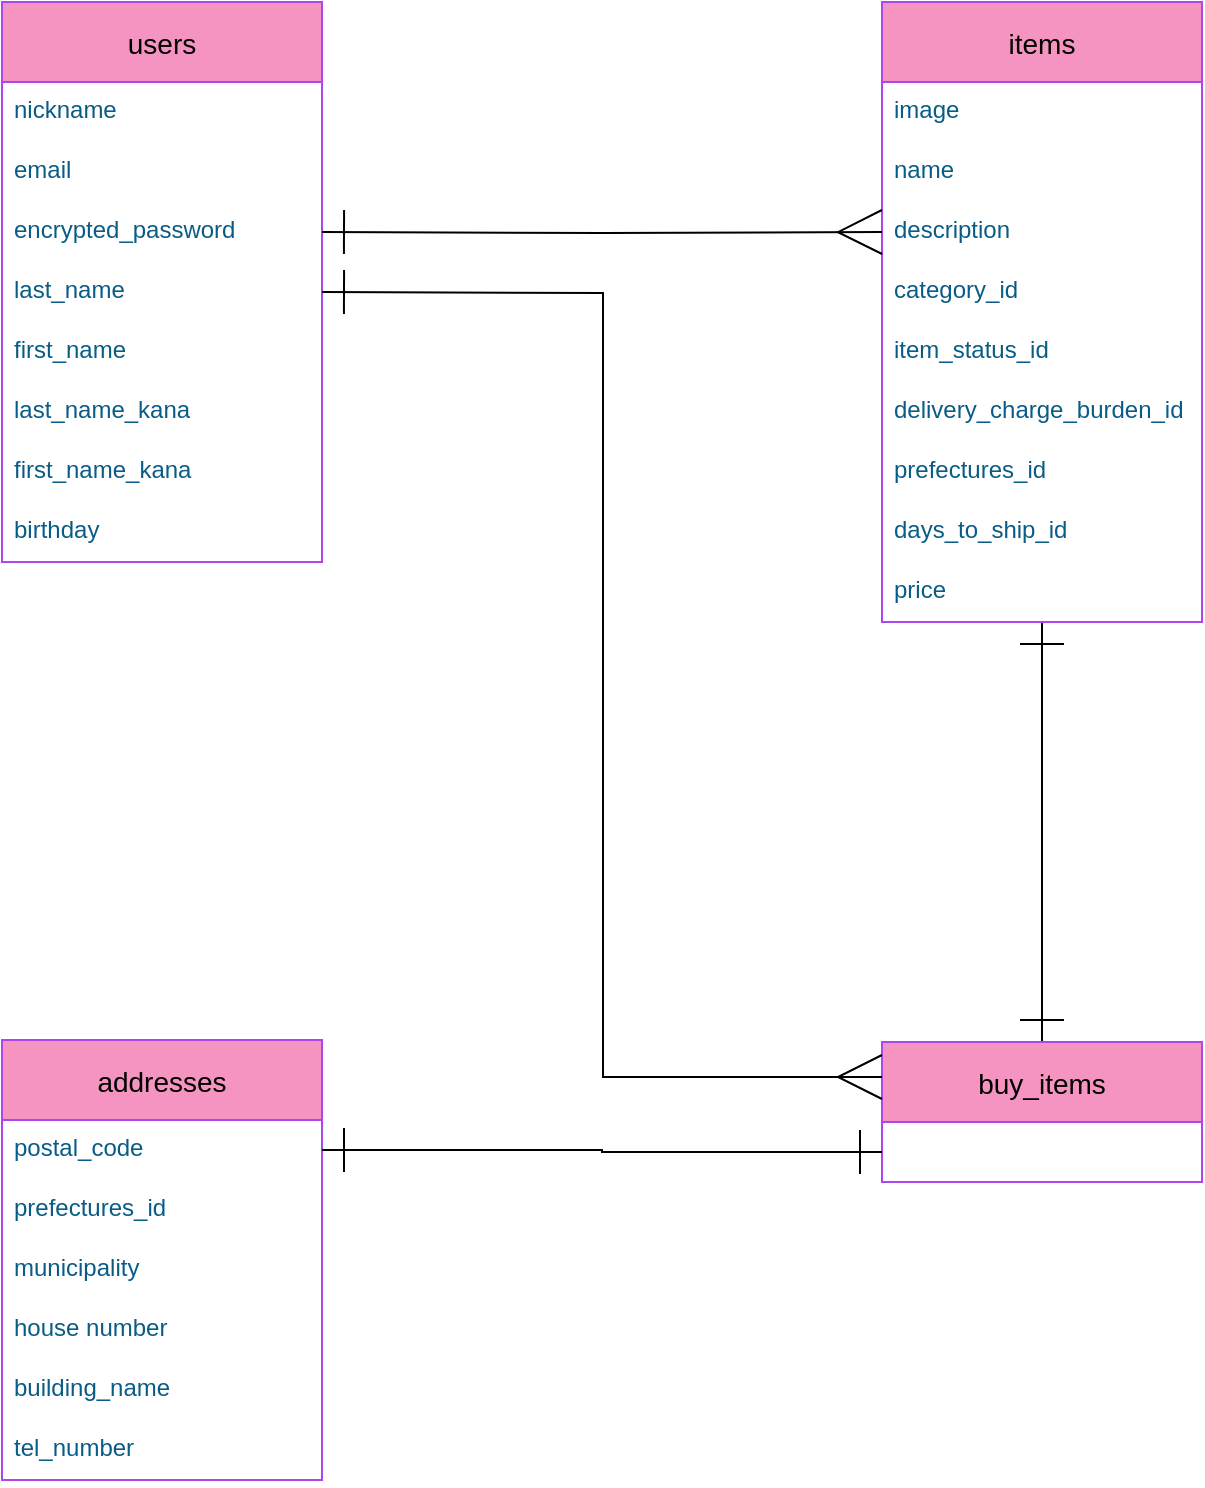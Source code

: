 <mxfile>
    <diagram id="KZkZlaEzINWWTWor4Xhv" name="ページ1">
        <mxGraphModel dx="696" dy="447" grid="1" gridSize="10" guides="1" tooltips="1" connect="1" arrows="1" fold="1" page="1" pageScale="1" pageWidth="827" pageHeight="1169" math="0" shadow="0">
            <root>
                <mxCell id="0"/>
                <mxCell id="1" parent="0"/>
                <mxCell id="50" value="users" style="swimlane;fontStyle=0;childLayout=stackLayout;horizontal=1;startSize=40;horizontalStack=0;resizeParent=1;resizeParentMax=0;resizeLast=0;collapsible=1;marginBottom=0;align=center;fontSize=14;rounded=0;sketch=0;strokeColor=#AF45ED;fillColor=#F694C1;" parent="1" vertex="1">
                    <mxGeometry x="40" y="40" width="160" height="280" as="geometry">
                        <mxRectangle x="40" y="40" width="50" height="40" as="alternateBounds"/>
                    </mxGeometry>
                </mxCell>
                <mxCell id="38" value="nickname" style="text;strokeColor=none;fillColor=none;spacingLeft=4;spacingRight=4;overflow=hidden;rotatable=0;points=[[0,0.5],[1,0.5]];portConstraint=eastwest;fontSize=12;fontColor=#095C86;" parent="50" vertex="1">
                    <mxGeometry y="40" width="160" height="30" as="geometry"/>
                </mxCell>
                <mxCell id="55" value="email" style="text;strokeColor=none;fillColor=none;spacingLeft=4;spacingRight=4;overflow=hidden;rotatable=0;points=[[0,0.5],[1,0.5]];portConstraint=eastwest;fontSize=12;fontColor=#095C86;" parent="50" vertex="1">
                    <mxGeometry y="70" width="160" height="30" as="geometry"/>
                </mxCell>
                <mxCell id="258" value="encrypted_password" style="text;strokeColor=none;fillColor=none;spacingLeft=4;spacingRight=4;overflow=hidden;rotatable=0;points=[[0,0.5],[1,0.5]];portConstraint=eastwest;fontSize=12;fontColor=#095C86;" vertex="1" parent="50">
                    <mxGeometry y="100" width="160" height="30" as="geometry"/>
                </mxCell>
                <mxCell id="243" value="last_name" style="text;strokeColor=none;fillColor=none;spacingLeft=4;spacingRight=4;overflow=hidden;rotatable=0;points=[[0,0.5],[1,0.5]];portConstraint=eastwest;fontSize=12;fontColor=#095C86;" parent="50" vertex="1">
                    <mxGeometry y="130" width="160" height="30" as="geometry"/>
                </mxCell>
                <mxCell id="56" value="first_name" style="text;strokeColor=none;fillColor=none;spacingLeft=4;spacingRight=4;overflow=hidden;rotatable=0;points=[[0,0.5],[1,0.5]];portConstraint=eastwest;fontSize=12;fontColor=#095C86;" parent="50" vertex="1">
                    <mxGeometry y="160" width="160" height="30" as="geometry"/>
                </mxCell>
                <mxCell id="192" value="last_name_kana" style="text;strokeColor=none;fillColor=none;spacingLeft=4;spacingRight=4;overflow=hidden;rotatable=0;points=[[0,0.5],[1,0.5]];portConstraint=eastwest;fontSize=12;fontColor=#095C86;" parent="50" vertex="1">
                    <mxGeometry y="190" width="160" height="30" as="geometry"/>
                </mxCell>
                <mxCell id="244" value="first_name_kana" style="text;strokeColor=none;fillColor=none;spacingLeft=4;spacingRight=4;overflow=hidden;rotatable=0;points=[[0,0.5],[1,0.5]];portConstraint=eastwest;fontSize=12;fontColor=#095C86;" parent="50" vertex="1">
                    <mxGeometry y="220" width="160" height="30" as="geometry"/>
                </mxCell>
                <mxCell id="61" value="birthday" style="text;strokeColor=none;fillColor=none;spacingLeft=4;spacingRight=4;overflow=hidden;rotatable=0;points=[[0,0.5],[1,0.5]];portConstraint=eastwest;fontSize=12;fontColor=#095C86;" parent="50" vertex="1">
                    <mxGeometry y="250" width="160" height="30" as="geometry"/>
                </mxCell>
                <mxCell id="225" style="edgeStyle=orthogonalEdgeStyle;rounded=0;orthogonalLoop=1;jettySize=auto;html=1;startArrow=ERone;startFill=0;startSize=20;sourcePerimeterSpacing=0;endArrow=ERone;endFill=0;endSize=20;entryX=0.5;entryY=0;entryDx=0;entryDy=0;" parent="1" source="63" target="214" edge="1">
                    <mxGeometry relative="1" as="geometry">
                        <mxPoint x="580" y="410" as="targetPoint"/>
                    </mxGeometry>
                </mxCell>
                <mxCell id="63" value="items" style="swimlane;fontStyle=0;childLayout=stackLayout;horizontal=1;startSize=40;horizontalStack=0;resizeParent=1;resizeParentMax=0;resizeLast=0;collapsible=1;marginBottom=0;align=center;fontSize=14;rounded=0;sketch=0;strokeColor=#AF45ED;fillColor=#F694C1;" parent="1" vertex="1">
                    <mxGeometry x="480" y="40" width="160" height="310" as="geometry">
                        <mxRectangle x="40" y="40" width="50" height="40" as="alternateBounds"/>
                    </mxGeometry>
                </mxCell>
                <mxCell id="68" value="image&#10;" style="text;strokeColor=none;fillColor=none;spacingLeft=4;spacingRight=4;overflow=hidden;rotatable=0;points=[[0,0.5],[1,0.5]];portConstraint=eastwest;fontSize=12;fontColor=#095C86;" parent="63" vertex="1">
                    <mxGeometry y="40" width="160" height="30" as="geometry"/>
                </mxCell>
                <mxCell id="202" value="name" style="text;strokeColor=none;fillColor=none;spacingLeft=4;spacingRight=4;overflow=hidden;rotatable=0;points=[[0,0.5],[1,0.5]];portConstraint=eastwest;fontSize=12;fontColor=#095C86;" parent="63" vertex="1">
                    <mxGeometry y="70" width="160" height="30" as="geometry"/>
                </mxCell>
                <mxCell id="206" value="description" style="text;strokeColor=none;fillColor=none;spacingLeft=4;spacingRight=4;overflow=hidden;rotatable=0;points=[[0,0.5],[1,0.5]];portConstraint=eastwest;fontSize=12;fontColor=#095C86;" parent="63" vertex="1">
                    <mxGeometry y="100" width="160" height="30" as="geometry"/>
                </mxCell>
                <mxCell id="204" value="category_id" style="text;strokeColor=none;fillColor=none;spacingLeft=4;spacingRight=4;overflow=hidden;rotatable=0;points=[[0,0.5],[1,0.5]];portConstraint=eastwest;fontSize=12;fontColor=#095C86;" parent="63" vertex="1">
                    <mxGeometry y="130" width="160" height="30" as="geometry"/>
                </mxCell>
                <mxCell id="203" value="item_status_id" style="text;strokeColor=none;fillColor=none;spacingLeft=4;spacingRight=4;overflow=hidden;rotatable=0;points=[[0,0.5],[1,0.5]];portConstraint=eastwest;fontSize=12;fontColor=#095C86;" parent="63" vertex="1">
                    <mxGeometry y="160" width="160" height="30" as="geometry"/>
                </mxCell>
                <mxCell id="201" value="delivery_charge_burden_id" style="text;strokeColor=none;fillColor=none;spacingLeft=4;spacingRight=4;overflow=hidden;rotatable=0;points=[[0,0.5],[1,0.5]];portConstraint=eastwest;fontSize=12;fontColor=#095C86;" parent="63" vertex="1">
                    <mxGeometry y="190" width="160" height="30" as="geometry"/>
                </mxCell>
                <mxCell id="210" value="prefectures_id" style="text;strokeColor=none;fillColor=none;spacingLeft=4;spacingRight=4;overflow=hidden;rotatable=0;points=[[0,0.5],[1,0.5]];portConstraint=eastwest;fontSize=12;fontColor=#095C86;" parent="63" vertex="1">
                    <mxGeometry y="220" width="160" height="30" as="geometry"/>
                </mxCell>
                <mxCell id="212" value="days_to_ship_id" style="text;strokeColor=none;fillColor=none;spacingLeft=4;spacingRight=4;overflow=hidden;rotatable=0;points=[[0,0.5],[1,0.5]];portConstraint=eastwest;fontSize=12;fontColor=#095C86;" parent="63" vertex="1">
                    <mxGeometry y="250" width="160" height="30" as="geometry"/>
                </mxCell>
                <mxCell id="213" value="price" style="text;strokeColor=none;fillColor=none;spacingLeft=4;spacingRight=4;overflow=hidden;rotatable=0;points=[[0,0.5],[1,0.5]];portConstraint=eastwest;fontSize=12;fontColor=#095C86;" parent="63" vertex="1">
                    <mxGeometry y="280" width="160" height="30" as="geometry"/>
                </mxCell>
                <mxCell id="214" value="buy_items" style="swimlane;fontStyle=0;childLayout=stackLayout;horizontal=1;startSize=40;horizontalStack=0;resizeParent=1;resizeParentMax=0;resizeLast=0;collapsible=1;marginBottom=0;align=center;fontSize=14;rounded=0;sketch=0;strokeColor=#AF45ED;fillColor=#F694C1;" parent="1" vertex="1">
                    <mxGeometry x="480" y="560" width="160" height="70" as="geometry">
                        <mxRectangle x="40" y="40" width="50" height="40" as="alternateBounds"/>
                    </mxGeometry>
                </mxCell>
                <mxCell id="224" style="edgeStyle=orthogonalEdgeStyle;rounded=0;orthogonalLoop=1;jettySize=auto;html=1;exitX=1;exitY=0.5;exitDx=0;exitDy=0;entryX=0;entryY=0.5;entryDx=0;entryDy=0;startArrow=ERone;startFill=0;endArrow=ERmany;endFill=0;sourcePerimeterSpacing=0;endSize=20;startSize=20;" parent="1" target="206" edge="1">
                    <mxGeometry relative="1" as="geometry">
                        <mxPoint x="200" y="155" as="sourcePoint"/>
                    </mxGeometry>
                </mxCell>
                <mxCell id="227" value="addresses" style="swimlane;fontStyle=0;childLayout=stackLayout;horizontal=1;startSize=40;horizontalStack=0;resizeParent=1;resizeParentMax=0;resizeLast=0;collapsible=1;marginBottom=0;align=center;fontSize=14;rounded=0;sketch=0;strokeColor=#AF45ED;fillColor=#F694C1;" parent="1" vertex="1">
                    <mxGeometry x="40" y="559" width="160" height="220" as="geometry">
                        <mxRectangle x="40" y="40" width="50" height="40" as="alternateBounds"/>
                    </mxGeometry>
                </mxCell>
                <mxCell id="231" value="postal_code" style="text;strokeColor=none;fillColor=none;spacingLeft=4;spacingRight=4;overflow=hidden;rotatable=0;points=[[0,0.5],[1,0.5]];portConstraint=eastwest;fontSize=12;fontColor=#095C86;" parent="227" vertex="1">
                    <mxGeometry y="40" width="160" height="30" as="geometry"/>
                </mxCell>
                <mxCell id="232" value="prefectures_id" style="text;strokeColor=none;fillColor=none;spacingLeft=4;spacingRight=4;overflow=hidden;rotatable=0;points=[[0,0.5],[1,0.5]];portConstraint=eastwest;fontSize=12;fontColor=#095C86;" parent="227" vertex="1">
                    <mxGeometry y="70" width="160" height="30" as="geometry"/>
                </mxCell>
                <mxCell id="249" value="municipality" style="text;strokeColor=none;fillColor=none;spacingLeft=4;spacingRight=4;overflow=hidden;rotatable=0;points=[[0,0.5],[1,0.5]];portConstraint=eastwest;fontSize=12;fontColor=#095C86;" parent="227" vertex="1">
                    <mxGeometry y="100" width="160" height="30" as="geometry"/>
                </mxCell>
                <mxCell id="252" value="house number" style="text;strokeColor=none;fillColor=none;spacingLeft=4;spacingRight=4;overflow=hidden;rotatable=0;points=[[0,0.5],[1,0.5]];portConstraint=eastwest;fontSize=12;fontColor=#095C86;" parent="227" vertex="1">
                    <mxGeometry y="130" width="160" height="30" as="geometry"/>
                </mxCell>
                <mxCell id="254" value="building_name" style="text;strokeColor=none;fillColor=none;spacingLeft=4;spacingRight=4;overflow=hidden;rotatable=0;points=[[0,0.5],[1,0.5]];portConstraint=eastwest;fontSize=12;fontColor=#095C86;" parent="227" vertex="1">
                    <mxGeometry y="160" width="160" height="30" as="geometry"/>
                </mxCell>
                <mxCell id="233" value="tel_number" style="text;strokeColor=none;fillColor=none;spacingLeft=4;spacingRight=4;overflow=hidden;rotatable=0;points=[[0,0.5],[1,0.5]];portConstraint=eastwest;fontSize=12;fontColor=#095C86;" parent="227" vertex="1">
                    <mxGeometry y="190" width="160" height="30" as="geometry"/>
                </mxCell>
                <mxCell id="242" style="edgeStyle=orthogonalEdgeStyle;rounded=0;orthogonalLoop=1;jettySize=auto;html=1;exitX=1;exitY=0.5;exitDx=0;exitDy=0;entryX=0;entryY=0.25;entryDx=0;entryDy=0;startArrow=ERone;startFill=0;startSize=20;sourcePerimeterSpacing=0;endArrow=ERmany;endFill=0;endSize=20;" parent="1" target="214" edge="1">
                    <mxGeometry relative="1" as="geometry">
                        <mxPoint x="200" y="185" as="sourcePoint"/>
                    </mxGeometry>
                </mxCell>
                <mxCell id="257" style="edgeStyle=orthogonalEdgeStyle;rounded=0;orthogonalLoop=1;jettySize=auto;html=1;exitX=1;exitY=0.5;exitDx=0;exitDy=0;endArrow=ERone;endFill=0;endSize=20;startSize=20;startArrow=ERone;startFill=0;" parent="1" source="231" edge="1">
                    <mxGeometry relative="1" as="geometry">
                        <mxPoint x="480" y="615" as="targetPoint"/>
                        <Array as="points">
                            <mxPoint x="340" y="614"/>
                            <mxPoint x="340" y="615"/>
                        </Array>
                    </mxGeometry>
                </mxCell>
            </root>
        </mxGraphModel>
    </diagram>
</mxfile>